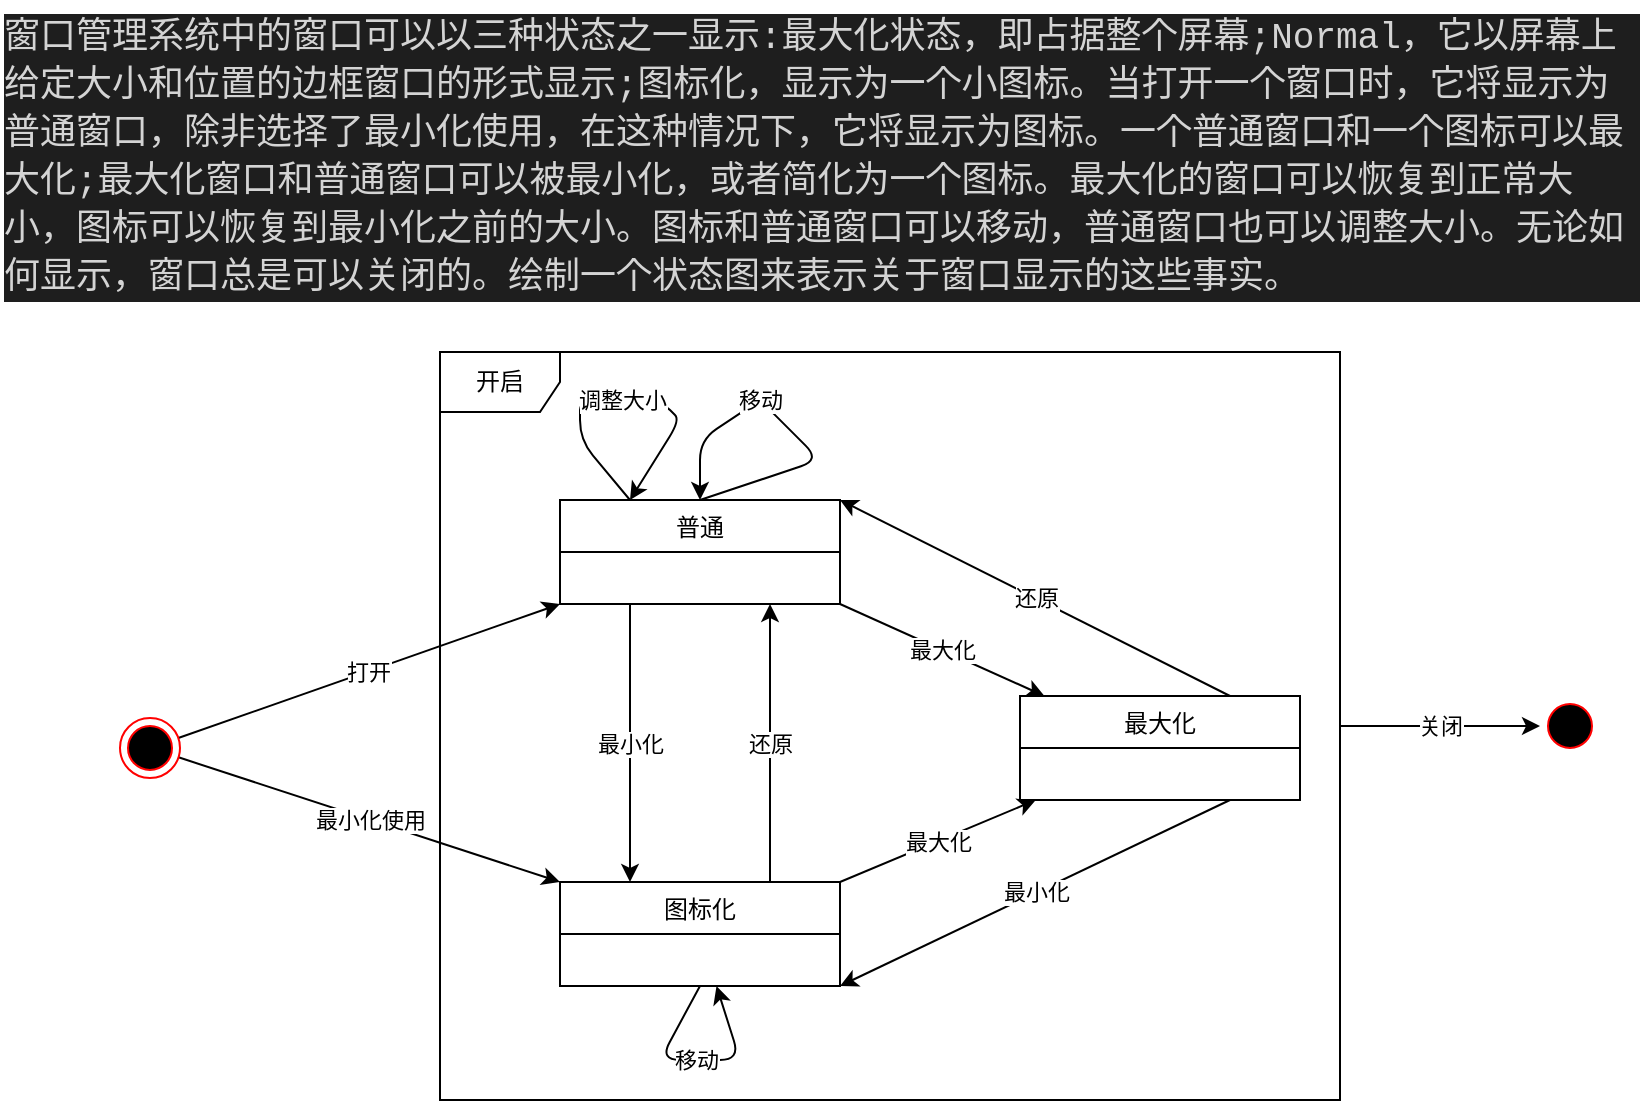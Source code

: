 <mxfile>
    <diagram id="PxPbrcPJtMx1fQaTEZYt" name="第 1 页">
        <mxGraphModel dx="703" dy="323" grid="1" gridSize="10" guides="1" tooltips="1" connect="1" arrows="1" fold="1" page="1" pageScale="1" pageWidth="827" pageHeight="1169" math="0" shadow="0">
            <root>
                <mxCell id="0"/>
                <mxCell id="1" parent="0"/>
                <mxCell id="2" value="&lt;div style=&quot;color: rgb(212, 212, 212); background-color: rgb(30, 30, 30); font-family: consolas, &amp;quot;courier new&amp;quot;, monospace; font-weight: normal; font-size: 18px; line-height: 24px;&quot;&gt;&lt;div&gt;&lt;span style=&quot;color: #d4d4d4&quot;&gt;窗口管理系统中的窗口可以以三种状态之一显示:最大化状态，即占据整个屏幕;Normal，它以屏幕上给定大小和位置的边框窗口的形式显示;图标化，显示为一个小图标。当打开一个窗口时，它将显示为普通窗口，除非选择了最小化使用，在这种情况下，它将显示为图标。一个普通窗口和一个图标可以最大化;最大化窗口和普通窗口可以被最小化，或者简化为一个图标。最大化的窗口可以恢复到正常大小，图标可以恢复到最小化之前的大小。图标和普通窗口可以移动，普通窗口也可以调整大小。无论如何显示，窗口总是可以关闭的。绘制一个状态图来表示关于窗口显示的这些事实。&lt;/span&gt;&lt;/div&gt;&lt;/div&gt;" style="text;whiteSpace=wrap;html=1;" parent="1" vertex="1">
                    <mxGeometry width="820" height="150" as="geometry"/>
                </mxCell>
                <mxCell id="18" value="最小化" style="edgeStyle=none;html=1;exitX=0.75;exitY=1;exitDx=0;exitDy=0;entryX=1;entryY=1;entryDx=0;entryDy=0;" parent="1" source="3" target="8" edge="1">
                    <mxGeometry relative="1" as="geometry"/>
                </mxCell>
                <mxCell id="19" value="还原" style="edgeStyle=none;html=1;exitX=0.75;exitY=0;exitDx=0;exitDy=0;entryX=1;entryY=0;entryDx=0;entryDy=0;" parent="1" source="3" target="7" edge="1">
                    <mxGeometry relative="1" as="geometry"/>
                </mxCell>
                <mxCell id="3" value="最大化" style="swimlane;fontStyle=0;childLayout=stackLayout;horizontal=1;startSize=26;fillColor=none;horizontalStack=0;resizeParent=1;resizeParentMax=0;resizeLast=0;collapsible=1;marginBottom=0;" parent="1" vertex="1">
                    <mxGeometry x="510" y="348" width="140" height="52" as="geometry"/>
                </mxCell>
                <mxCell id="15" value="最大化" style="edgeStyle=none;html=1;exitX=1;exitY=1;exitDx=0;exitDy=0;" parent="1" source="7" target="3" edge="1">
                    <mxGeometry relative="1" as="geometry"/>
                </mxCell>
                <mxCell id="17" value="最小化" style="edgeStyle=none;html=1;exitX=0.25;exitY=1;exitDx=0;exitDy=0;entryX=0.25;entryY=0;entryDx=0;entryDy=0;" parent="1" source="7" target="8" edge="1">
                    <mxGeometry relative="1" as="geometry"/>
                </mxCell>
                <mxCell id="7" value="普通" style="swimlane;fontStyle=0;childLayout=stackLayout;horizontal=1;startSize=26;fillColor=none;horizontalStack=0;resizeParent=1;resizeParentMax=0;resizeLast=0;collapsible=1;marginBottom=0;" parent="1" vertex="1">
                    <mxGeometry x="280" y="250" width="140" height="52" as="geometry"/>
                </mxCell>
                <mxCell id="16" value="最大化" style="edgeStyle=none;html=1;exitX=1;exitY=0;exitDx=0;exitDy=0;" parent="1" source="8" target="3" edge="1">
                    <mxGeometry relative="1" as="geometry"/>
                </mxCell>
                <mxCell id="20" value="还原" style="edgeStyle=none;html=1;exitX=0.75;exitY=0;exitDx=0;exitDy=0;entryX=0.75;entryY=1;entryDx=0;entryDy=0;" parent="1" source="8" target="7" edge="1">
                    <mxGeometry relative="1" as="geometry"/>
                </mxCell>
                <mxCell id="8" value="图标化" style="swimlane;fontStyle=0;childLayout=stackLayout;horizontal=1;startSize=26;fillColor=none;horizontalStack=0;resizeParent=1;resizeParentMax=0;resizeLast=0;collapsible=1;marginBottom=0;" parent="1" vertex="1">
                    <mxGeometry x="280" y="441" width="140" height="52" as="geometry"/>
                </mxCell>
                <mxCell id="13" value="打开" style="edgeStyle=none;html=1;entryX=0;entryY=1;entryDx=0;entryDy=0;" parent="1" source="12" target="7" edge="1">
                    <mxGeometry relative="1" as="geometry"/>
                </mxCell>
                <mxCell id="14" value="最小化使用" style="edgeStyle=none;html=1;entryX=0;entryY=0;entryDx=0;entryDy=0;" parent="1" source="12" target="8" edge="1">
                    <mxGeometry relative="1" as="geometry"/>
                </mxCell>
                <mxCell id="12" value="" style="ellipse;html=1;shape=endState;fillColor=#000000;strokeColor=#ff0000;" parent="1" vertex="1">
                    <mxGeometry x="60" y="359" width="30" height="30" as="geometry"/>
                </mxCell>
                <mxCell id="21" value="" style="ellipse;html=1;shape=startState;fillColor=#000000;strokeColor=#ff0000;" parent="1" vertex="1">
                    <mxGeometry x="770" y="348" width="30" height="30" as="geometry"/>
                </mxCell>
                <mxCell id="24" value="移动" style="edgeStyle=none;html=1;exitX=0.5;exitY=0;exitDx=0;exitDy=0;" parent="1" source="7" target="7" edge="1">
                    <mxGeometry x="0.234" relative="1" as="geometry">
                        <Array as="points">
                            <mxPoint x="410" y="230"/>
                            <mxPoint x="380" y="200"/>
                            <mxPoint x="350" y="220"/>
                        </Array>
                        <mxPoint as="offset"/>
                    </mxGeometry>
                </mxCell>
                <mxCell id="30" value="调整大小" style="edgeStyle=none;html=1;exitX=0.25;exitY=0;exitDx=0;exitDy=0;" parent="1" source="7" edge="1">
                    <mxGeometry relative="1" as="geometry">
                        <mxPoint x="315" y="250" as="targetPoint"/>
                        <Array as="points">
                            <mxPoint x="290" y="220"/>
                            <mxPoint x="290" y="200"/>
                            <mxPoint x="330" y="200"/>
                            <mxPoint x="340" y="210"/>
                        </Array>
                    </mxGeometry>
                </mxCell>
                <mxCell id="31" value="移动" style="edgeStyle=none;html=1;exitX=0.5;exitY=1;exitDx=0;exitDy=0;" parent="1" source="8" target="8" edge="1">
                    <mxGeometry relative="1" as="geometry">
                        <Array as="points">
                            <mxPoint x="370" y="530"/>
                        </Array>
                    </mxGeometry>
                </mxCell>
                <mxCell id="33" value="关闭" style="edgeStyle=none;html=1;" parent="1" source="32" target="21" edge="1">
                    <mxGeometry relative="1" as="geometry"/>
                </mxCell>
                <mxCell id="32" value="开启" style="shape=umlFrame;whiteSpace=wrap;html=1;" parent="1" vertex="1">
                    <mxGeometry x="220" y="176" width="450" height="374" as="geometry"/>
                </mxCell>
            </root>
        </mxGraphModel>
    </diagram>
</mxfile>
